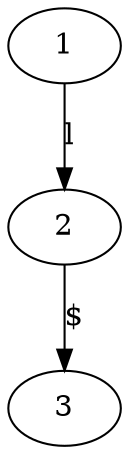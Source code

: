 digraph G {
        graph [
               param_dimensions = 1
               clock_dimensions = 2
        ];
        1 [init=1][match=0]
        2 [init=0][match=0]
        3 [init=0][match=1]
        1->2 [label=l][reset="{0}"][guard="{x0 < p0}"];
        2->3 [label="$"][guard="{x1 > 2 * p0}"];
}

